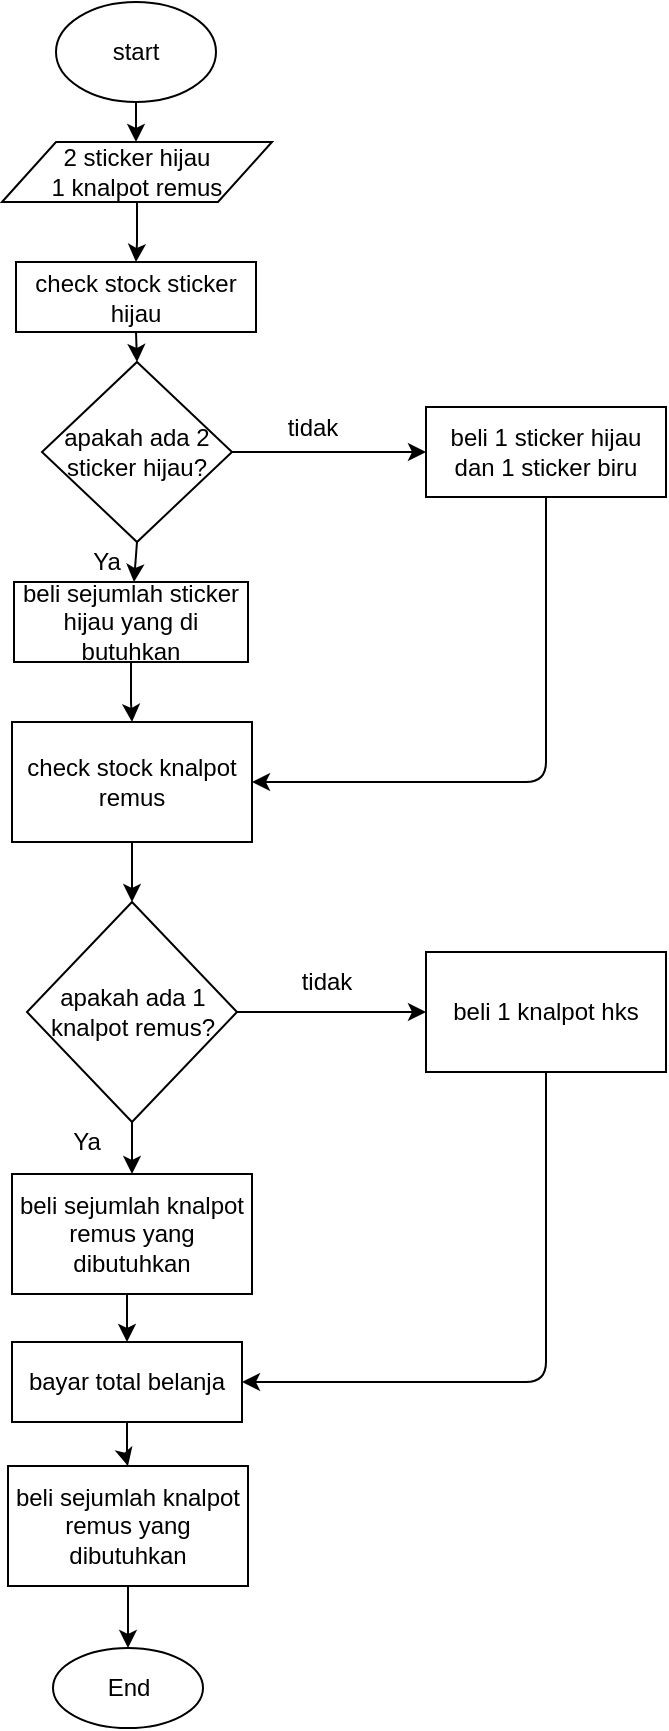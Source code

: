 <mxfile version="12.7.2" type="device"><diagram id="Xleo1QM7eR5DrdYDNhUN" name="Page-1"><mxGraphModel dx="513" dy="731" grid="1" gridSize="10" guides="1" tooltips="1" connect="1" arrows="1" fold="1" page="1" pageScale="1" pageWidth="850" pageHeight="1100" math="0" shadow="0"><root><mxCell id="0"/><mxCell id="1" parent="0"/><mxCell id="l9A7dPWJhDBoq8Ejg9br-22" value="" style="edgeStyle=orthogonalEdgeStyle;rounded=0;orthogonalLoop=1;jettySize=auto;html=1;" edge="1" parent="1" source="l9A7dPWJhDBoq8Ejg9br-1"><mxGeometry relative="1" as="geometry"><mxPoint x="425" y="80" as="targetPoint"/></mxGeometry></mxCell><mxCell id="l9A7dPWJhDBoq8Ejg9br-1" value="start" style="ellipse;whiteSpace=wrap;html=1;" vertex="1" parent="1"><mxGeometry x="385" y="10" width="80" height="50" as="geometry"/></mxCell><mxCell id="l9A7dPWJhDBoq8Ejg9br-23" value="" style="edgeStyle=orthogonalEdgeStyle;rounded=0;orthogonalLoop=1;jettySize=auto;html=1;entryX=0.5;entryY=0;entryDx=0;entryDy=0;" edge="1" parent="1" source="l9A7dPWJhDBoq8Ejg9br-2" target="l9A7dPWJhDBoq8Ejg9br-15"><mxGeometry relative="1" as="geometry"/></mxCell><mxCell id="l9A7dPWJhDBoq8Ejg9br-2" value="2 sticker hijau&lt;br&gt;1 knalpot remus" style="shape=parallelogram;perimeter=parallelogramPerimeter;whiteSpace=wrap;html=1;" vertex="1" parent="1"><mxGeometry x="358" y="80" width="135" height="30" as="geometry"/></mxCell><mxCell id="l9A7dPWJhDBoq8Ejg9br-7" value="apakah ada 2 sticker hijau?" style="rhombus;whiteSpace=wrap;html=1;" vertex="1" parent="1"><mxGeometry x="378" y="190" width="95" height="90" as="geometry"/></mxCell><mxCell id="l9A7dPWJhDBoq8Ejg9br-30" value="" style="edgeStyle=orthogonalEdgeStyle;rounded=0;orthogonalLoop=1;jettySize=auto;html=1;" edge="1" parent="1" source="l9A7dPWJhDBoq8Ejg9br-11" target="l9A7dPWJhDBoq8Ejg9br-12"><mxGeometry relative="1" as="geometry"/></mxCell><mxCell id="l9A7dPWJhDBoq8Ejg9br-11" value="check stock knalpot remus" style="rounded=0;whiteSpace=wrap;html=1;" vertex="1" parent="1"><mxGeometry x="363" y="370" width="120" height="60" as="geometry"/></mxCell><mxCell id="l9A7dPWJhDBoq8Ejg9br-31" value="" style="edgeStyle=orthogonalEdgeStyle;rounded=0;orthogonalLoop=1;jettySize=auto;html=1;" edge="1" parent="1" source="l9A7dPWJhDBoq8Ejg9br-12" target="l9A7dPWJhDBoq8Ejg9br-18"><mxGeometry relative="1" as="geometry"/></mxCell><mxCell id="l9A7dPWJhDBoq8Ejg9br-12" value="apakah ada 1 knalpot remus?" style="rhombus;whiteSpace=wrap;html=1;" vertex="1" parent="1"><mxGeometry x="370.5" y="460" width="105" height="110" as="geometry"/></mxCell><mxCell id="l9A7dPWJhDBoq8Ejg9br-29" value="" style="edgeStyle=orthogonalEdgeStyle;rounded=0;orthogonalLoop=1;jettySize=auto;html=1;" edge="1" parent="1" source="l9A7dPWJhDBoq8Ejg9br-13" target="l9A7dPWJhDBoq8Ejg9br-11"><mxGeometry relative="1" as="geometry"/></mxCell><mxCell id="l9A7dPWJhDBoq8Ejg9br-13" value="&lt;span style=&quot;white-space: normal&quot;&gt;beli sejumlah sticker hijau yang di butuhkan&lt;/span&gt;" style="rounded=0;whiteSpace=wrap;html=1;" vertex="1" parent="1"><mxGeometry x="364" y="300" width="117" height="40" as="geometry"/></mxCell><mxCell id="l9A7dPWJhDBoq8Ejg9br-15" value="&lt;span style=&quot;white-space: normal&quot;&gt;check stock sticker hijau&lt;/span&gt;" style="rounded=0;whiteSpace=wrap;html=1;" vertex="1" parent="1"><mxGeometry x="365" y="140" width="120" height="35" as="geometry"/></mxCell><mxCell id="l9A7dPWJhDBoq8Ejg9br-34" value="" style="edgeStyle=orthogonalEdgeStyle;rounded=0;orthogonalLoop=1;jettySize=auto;html=1;exitX=0.5;exitY=1;exitDx=0;exitDy=0;entryX=0.5;entryY=0;entryDx=0;entryDy=0;" edge="1" parent="1" source="l9A7dPWJhDBoq8Ejg9br-18" target="l9A7dPWJhDBoq8Ejg9br-17"><mxGeometry relative="1" as="geometry"/></mxCell><mxCell id="l9A7dPWJhDBoq8Ejg9br-51" value="" style="edgeStyle=orthogonalEdgeStyle;rounded=0;orthogonalLoop=1;jettySize=auto;html=1;" edge="1" parent="1" source="l9A7dPWJhDBoq8Ejg9br-17" target="l9A7dPWJhDBoq8Ejg9br-32"><mxGeometry relative="1" as="geometry"/></mxCell><mxCell id="l9A7dPWJhDBoq8Ejg9br-17" value="bayar total belanja" style="rounded=0;whiteSpace=wrap;html=1;" vertex="1" parent="1"><mxGeometry x="363" y="680" width="115" height="40" as="geometry"/></mxCell><mxCell id="l9A7dPWJhDBoq8Ejg9br-18" value="beli sejumlah knalpot remus yang dibutuhkan" style="rounded=0;whiteSpace=wrap;html=1;" vertex="1" parent="1"><mxGeometry x="363" y="596" width="120" height="60" as="geometry"/></mxCell><mxCell id="l9A7dPWJhDBoq8Ejg9br-36" value="" style="edgeStyle=orthogonalEdgeStyle;rounded=0;orthogonalLoop=1;jettySize=auto;html=1;entryX=0.5;entryY=0;entryDx=0;entryDy=0;" edge="1" parent="1" source="l9A7dPWJhDBoq8Ejg9br-32" target="l9A7dPWJhDBoq8Ejg9br-20"><mxGeometry relative="1" as="geometry"><mxPoint x="425" y="820" as="targetPoint"/></mxGeometry></mxCell><mxCell id="l9A7dPWJhDBoq8Ejg9br-32" value="beli sejumlah knalpot remus yang dibutuhkan" style="rounded=0;whiteSpace=wrap;html=1;" vertex="1" parent="1"><mxGeometry x="361" y="742" width="120" height="60" as="geometry"/></mxCell><mxCell id="l9A7dPWJhDBoq8Ejg9br-20" value="End" style="ellipse;whiteSpace=wrap;html=1;" vertex="1" parent="1"><mxGeometry x="383.5" y="833" width="75" height="40" as="geometry"/></mxCell><mxCell id="l9A7dPWJhDBoq8Ejg9br-25" value="" style="endArrow=classic;html=1;exitX=0.5;exitY=1;exitDx=0;exitDy=0;entryX=0.5;entryY=0;entryDx=0;entryDy=0;" edge="1" parent="1" source="l9A7dPWJhDBoq8Ejg9br-15" target="l9A7dPWJhDBoq8Ejg9br-7"><mxGeometry width="50" height="50" relative="1" as="geometry"><mxPoint x="670" y="320" as="sourcePoint"/><mxPoint x="720" y="270" as="targetPoint"/></mxGeometry></mxCell><mxCell id="l9A7dPWJhDBoq8Ejg9br-39" value="" style="endArrow=classic;html=1;exitX=0.5;exitY=1;exitDx=0;exitDy=0;" edge="1" parent="1" source="l9A7dPWJhDBoq8Ejg9br-7" target="l9A7dPWJhDBoq8Ejg9br-13"><mxGeometry width="50" height="50" relative="1" as="geometry"><mxPoint x="630" y="270" as="sourcePoint"/><mxPoint x="680" y="220" as="targetPoint"/></mxGeometry></mxCell><mxCell id="l9A7dPWJhDBoq8Ejg9br-40" value="" style="endArrow=classic;html=1;exitX=1;exitY=0.5;exitDx=0;exitDy=0;" edge="1" parent="1" source="l9A7dPWJhDBoq8Ejg9br-7"><mxGeometry width="50" height="50" relative="1" as="geometry"><mxPoint x="550" y="260" as="sourcePoint"/><mxPoint x="570" y="235" as="targetPoint"/></mxGeometry></mxCell><mxCell id="l9A7dPWJhDBoq8Ejg9br-41" value="beli 1 sticker hijau&lt;br&gt;dan 1 sticker biru" style="rounded=0;whiteSpace=wrap;html=1;" vertex="1" parent="1"><mxGeometry x="570" y="212.5" width="120" height="45" as="geometry"/></mxCell><mxCell id="l9A7dPWJhDBoq8Ejg9br-42" value="" style="endArrow=classic;html=1;exitX=0.5;exitY=1;exitDx=0;exitDy=0;entryX=1;entryY=0.5;entryDx=0;entryDy=0;" edge="1" parent="1" source="l9A7dPWJhDBoq8Ejg9br-41" target="l9A7dPWJhDBoq8Ejg9br-11"><mxGeometry width="50" height="50" relative="1" as="geometry"><mxPoint x="610" y="410" as="sourcePoint"/><mxPoint x="660" y="360" as="targetPoint"/><Array as="points"><mxPoint x="630" y="400"/></Array></mxGeometry></mxCell><mxCell id="l9A7dPWJhDBoq8Ejg9br-43" value="tidak" style="text;html=1;align=center;verticalAlign=middle;resizable=0;points=[];autosize=1;" vertex="1" parent="1"><mxGeometry x="493" y="212.5" width="40" height="20" as="geometry"/></mxCell><mxCell id="l9A7dPWJhDBoq8Ejg9br-44" value="Ya" style="text;html=1;align=center;verticalAlign=middle;resizable=0;points=[];autosize=1;" vertex="1" parent="1"><mxGeometry x="395" y="280" width="30" height="20" as="geometry"/></mxCell><mxCell id="l9A7dPWJhDBoq8Ejg9br-45" value="beli 1 knalpot hks" style="rounded=0;whiteSpace=wrap;html=1;" vertex="1" parent="1"><mxGeometry x="570" y="485" width="120" height="60" as="geometry"/></mxCell><mxCell id="l9A7dPWJhDBoq8Ejg9br-46" value="" style="endArrow=classic;html=1;exitX=1;exitY=0.5;exitDx=0;exitDy=0;entryX=0;entryY=0.5;entryDx=0;entryDy=0;" edge="1" parent="1" source="l9A7dPWJhDBoq8Ejg9br-12" target="l9A7dPWJhDBoq8Ejg9br-45"><mxGeometry width="50" height="50" relative="1" as="geometry"><mxPoint x="620" y="670" as="sourcePoint"/><mxPoint x="670" y="620" as="targetPoint"/></mxGeometry></mxCell><mxCell id="l9A7dPWJhDBoq8Ejg9br-47" value="" style="endArrow=classic;html=1;exitX=0.5;exitY=1;exitDx=0;exitDy=0;entryX=1;entryY=0.5;entryDx=0;entryDy=0;" edge="1" parent="1" source="l9A7dPWJhDBoq8Ejg9br-45" target="l9A7dPWJhDBoq8Ejg9br-17"><mxGeometry width="50" height="50" relative="1" as="geometry"><mxPoint x="650" y="730" as="sourcePoint"/><mxPoint x="690" y="770" as="targetPoint"/><Array as="points"><mxPoint x="630" y="700"/></Array></mxGeometry></mxCell><mxCell id="l9A7dPWJhDBoq8Ejg9br-55" value="tidak" style="text;html=1;align=center;verticalAlign=middle;resizable=0;points=[];autosize=1;" vertex="1" parent="1"><mxGeometry x="500" y="490" width="40" height="20" as="geometry"/></mxCell><mxCell id="l9A7dPWJhDBoq8Ejg9br-56" value="Ya" style="text;html=1;align=center;verticalAlign=middle;resizable=0;points=[];autosize=1;" vertex="1" parent="1"><mxGeometry x="385" y="570" width="30" height="20" as="geometry"/></mxCell></root></mxGraphModel></diagram></mxfile>